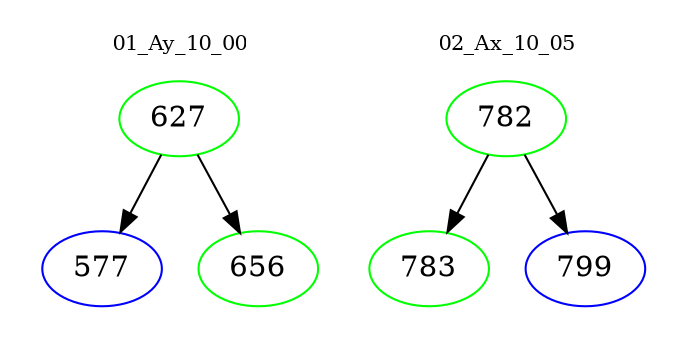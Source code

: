 digraph{
subgraph cluster_0 {
color = white
label = "01_Ay_10_00";
fontsize=10;
T0_627 [label="627", color="green"]
T0_627 -> T0_577 [color="black"]
T0_577 [label="577", color="blue"]
T0_627 -> T0_656 [color="black"]
T0_656 [label="656", color="green"]
}
subgraph cluster_1 {
color = white
label = "02_Ax_10_05";
fontsize=10;
T1_782 [label="782", color="green"]
T1_782 -> T1_783 [color="black"]
T1_783 [label="783", color="green"]
T1_782 -> T1_799 [color="black"]
T1_799 [label="799", color="blue"]
}
}
